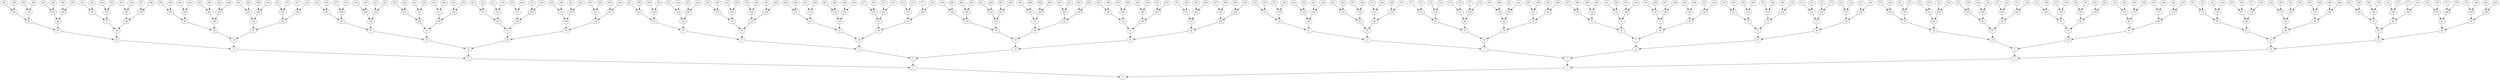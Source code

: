 strict digraph "" {
	1 -> 0;
	2 -> 0;
	3 -> 1;
	4 -> 1;
	5 -> 2;
	6 -> 2;
	7 -> 3;
	8 -> 3;
	9 -> 4;
	10 -> 4;
	11 -> 5;
	12 -> 5;
	13 -> 6;
	14 -> 6;
	15 -> 7;
	16 -> 7;
	17 -> 8;
	18 -> 8;
	19 -> 9;
	20 -> 9;
	21 -> 10;
	22 -> 10;
	23 -> 11;
	24 -> 11;
	25 -> 12;
	26 -> 12;
	27 -> 13;
	28 -> 13;
	29 -> 14;
	30 -> 14;
	31 -> 15;
	32 -> 15;
	33 -> 16;
	34 -> 16;
	35 -> 17;
	36 -> 17;
	37 -> 18;
	38 -> 18;
	39 -> 19;
	40 -> 19;
	41 -> 20;
	42 -> 20;
	43 -> 21;
	44 -> 21;
	45 -> 22;
	46 -> 22;
	47 -> 23;
	48 -> 23;
	49 -> 24;
	50 -> 24;
	51 -> 25;
	52 -> 25;
	53 -> 26;
	54 -> 26;
	55 -> 27;
	56 -> 27;
	57 -> 28;
	58 -> 28;
	59 -> 29;
	60 -> 29;
	61 -> 30;
	62 -> 30;
	63 -> 31;
	64 -> 31;
	65 -> 32;
	66 -> 32;
	67 -> 33;
	68 -> 33;
	69 -> 34;
	70 -> 34;
	71 -> 35;
	72 -> 35;
	73 -> 36;
	74 -> 36;
	75 -> 37;
	76 -> 37;
	77 -> 38;
	78 -> 38;
	79 -> 39;
	80 -> 39;
	81 -> 40;
	82 -> 40;
	83 -> 41;
	84 -> 41;
	85 -> 42;
	86 -> 42;
	87 -> 43;
	88 -> 43;
	89 -> 44;
	90 -> 44;
	91 -> 45;
	92 -> 45;
	93 -> 46;
	94 -> 46;
	95 -> 47;
	96 -> 47;
	97 -> 48;
	98 -> 48;
	99 -> 49;
	100 -> 49;
	101 -> 50;
	102 -> 50;
	103 -> 51;
	104 -> 51;
	105 -> 52;
	106 -> 52;
	107 -> 53;
	108 -> 53;
	109 -> 54;
	110 -> 54;
	111 -> 55;
	112 -> 55;
	113 -> 56;
	114 -> 56;
	115 -> 57;
	116 -> 57;
	117 -> 58;
	118 -> 58;
	119 -> 59;
	120 -> 59;
	121 -> 60;
	122 -> 60;
	123 -> 61;
	124 -> 61;
	125 -> 62;
	126 -> 62;
	127 -> 63;
	128 -> 63;
	129 -> 64;
	130 -> 64;
	131 -> 65;
	132 -> 65;
	133 -> 66;
	134 -> 66;
	135 -> 67;
	136 -> 67;
	137 -> 68;
	138 -> 68;
	139 -> 69;
	140 -> 69;
	141 -> 70;
	142 -> 70;
	143 -> 71;
	144 -> 71;
	145 -> 72;
	146 -> 72;
	147 -> 73;
	148 -> 73;
	149 -> 74;
	150 -> 74;
	151 -> 75;
	152 -> 75;
	153 -> 76;
	154 -> 76;
	155 -> 77;
	156 -> 77;
	157 -> 78;
	158 -> 78;
	159 -> 79;
	160 -> 79;
	161 -> 80;
	162 -> 80;
	163 -> 81;
	164 -> 81;
	165 -> 82;
	166 -> 82;
	167 -> 83;
	168 -> 83;
	169 -> 84;
	170 -> 84;
	171 -> 85;
	172 -> 85;
	173 -> 86;
	174 -> 86;
	175 -> 87;
	176 -> 87;
	177 -> 88;
	178 -> 88;
	179 -> 89;
	180 -> 89;
	181 -> 90;
	182 -> 90;
	183 -> 91;
	184 -> 91;
	185 -> 92;
	186 -> 92;
	187 -> 93;
	188 -> 93;
	189 -> 94;
	190 -> 94;
	191 -> 95;
	192 -> 95;
	193 -> 96;
	194 -> 96;
	195 -> 97;
	196 -> 97;
	197 -> 98;
	198 -> 98;
	199 -> 99;
	200 -> 99;
	201 -> 100;
	202 -> 100;
	203 -> 101;
	204 -> 101;
	205 -> 102;
	206 -> 102;
	207 -> 103;
	208 -> 103;
	209 -> 104;
	210 -> 104;
	211 -> 105;
	212 -> 105;
	213 -> 106;
	214 -> 106;
	215 -> 107;
	216 -> 107;
	217 -> 108;
	218 -> 108;
	219 -> 109;
	220 -> 109;
	221 -> 110;
	222 -> 110;
	223 -> 111;
	224 -> 111;
	225 -> 112;
	226 -> 112;
	227 -> 113;
	228 -> 113;
	229 -> 114;
	230 -> 114;
	231 -> 115;
	232 -> 115;
	233 -> 116;
	234 -> 116;
	235 -> 117;
	236 -> 117;
	237 -> 118;
	238 -> 118;
	239 -> 119;
	240 -> 119;
	241 -> 120;
	242 -> 120;
	243 -> 121;
	244 -> 121;
	245 -> 122;
	246 -> 122;
	247 -> 123;
	248 -> 123;
	249 -> 124;
	250 -> 124;
	251 -> 125;
	252 -> 125;
	253 -> 126;
	254 -> 126;
	255 -> 127;
	256 -> 127;
	257 -> 128;
	258 -> 128;
	259 -> 129;
	260 -> 129;
	261 -> 130;
	262 -> 130;
	263 -> 131;
	264 -> 131;
	265 -> 132;
	266 -> 132;
	267 -> 133;
	268 -> 133;
	269 -> 134;
	270 -> 134;
	271 -> 135;
	272 -> 135;
	273 -> 136;
	274 -> 136;
	275 -> 137;
	276 -> 137;
	277 -> 138;
	278 -> 138;
	279 -> 139;
	280 -> 139;
	281 -> 140;
	282 -> 140;
	283 -> 141;
	284 -> 141;
	285 -> 142;
	286 -> 142;
	287 -> 143;
	288 -> 143;
	289 -> 144;
	290 -> 144;
	291 -> 145;
	292 -> 145;
	293 -> 146;
	294 -> 146;
	295 -> 147;
	296 -> 147;
	297 -> 148;
	298 -> 148;
	299 -> 149;
	300 -> 149;
	301 -> 150;
	302 -> 150;
	303 -> 151;
	304 -> 151;
	305 -> 152;
	306 -> 152;
	307 -> 153;
	308 -> 153;
	309 -> 154;
	310 -> 154;
	311 -> 155;
	312 -> 155;
	313 -> 156;
	314 -> 156;
	315 -> 157;
	316 -> 157;
	317 -> 158;
	318 -> 158;
	319 -> 159;
	320 -> 159;
	321 -> 160;
	322 -> 160;
	323 -> 161;
	324 -> 161;
	325 -> 162;
	326 -> 162;
	327 -> 163;
	328 -> 163;
	329 -> 164;
	330 -> 164;
	331 -> 165;
	332 -> 165;
	333 -> 166;
	334 -> 166;
	335 -> 167;
	336 -> 167;
	337 -> 168;
	338 -> 168;
	339 -> 169;
	340 -> 169;
	341 -> 170;
	342 -> 170;
	343 -> 171;
	344 -> 171;
	345 -> 172;
	346 -> 172;
	347 -> 173;
	348 -> 173;
	349 -> 174;
	350 -> 174;
	351 -> 175;
	352 -> 175;
	353 -> 176;
	354 -> 176;
	355 -> 177;
	356 -> 177;
	357 -> 178;
	358 -> 178;
	359 -> 179;
	360 -> 179;
	361 -> 180;
	362 -> 180;
	363 -> 181;
	364 -> 181;
	365 -> 182;
	366 -> 182;
	367 -> 183;
	368 -> 183;
	369 -> 184;
	370 -> 184;
	371 -> 185;
	372 -> 185;
	373 -> 186;
	374 -> 186;
	375 -> 187;
	376 -> 187;
	377 -> 188;
	378 -> 188;
	379 -> 189;
	380 -> 189;
	381 -> 190;
	382 -> 190;
	383 -> 191;
	384 -> 191;
	385 -> 192;
	386 -> 192;
	387 -> 193;
	388 -> 193;
	389 -> 194;
	390 -> 194;
	391 -> 195;
	392 -> 195;
	393 -> 196;
	394 -> 196;
	395 -> 197;
	396 -> 197;
	397 -> 198;
	398 -> 198;
	399 -> 199;
	400 -> 199;
	401 -> 200;
	402 -> 200;
	403 -> 201;
	404 -> 201;
	405 -> 202;
	406 -> 202;
	407 -> 203;
	408 -> 203;
	409 -> 204;
	410 -> 204;
	411 -> 205;
	412 -> 205;
	413 -> 206;
	414 -> 206;
	415 -> 207;
	416 -> 207;
	417 -> 208;
	418 -> 208;
	419 -> 209;
	420 -> 209;
	421 -> 210;
	422 -> 210;
	423 -> 211;
	424 -> 211;
	425 -> 212;
	426 -> 212;
	427 -> 213;
	428 -> 213;
	429 -> 214;
	430 -> 214;
	431 -> 215;
	432 -> 215;
	433 -> 216;
	434 -> 216;
	435 -> 217;
	436 -> 217;
	437 -> 218;
	438 -> 218;
	439 -> 219;
	440 -> 219;
	441 -> 220;
	442 -> 220;
	443 -> 221;
	444 -> 221;
	445 -> 222;
	446 -> 222;
	447 -> 223;
	448 -> 223;
	449 -> 224;
	450 -> 224;
	451 -> 225;
	452 -> 225;
	453 -> 226;
	454 -> 226;
	455 -> 227;
	456 -> 227;
	457 -> 228;
	458 -> 228;
	459 -> 229;
	460 -> 229;
	461 -> 230;
	462 -> 230;
	463 -> 231;
	464 -> 231;
	465 -> 232;
	466 -> 232;
	467 -> 233;
	468 -> 233;
	469 -> 234;
	470 -> 234;
	471 -> 235;
	472 -> 235;
	473 -> 236;
	474 -> 236;
	475 -> 237;
	476 -> 237;
	477 -> 238;
	478 -> 238;
	479 -> 239;
	480 -> 239;
	481 -> 240;
	482 -> 240;
	483 -> 241;
	484 -> 241;
	485 -> 242;
	486 -> 242;
	487 -> 243;
	488 -> 243;
	489 -> 244;
	490 -> 244;
	491 -> 245;
	492 -> 245;
	493 -> 246;
	494 -> 246;
	495 -> 247;
	496 -> 247;
	497 -> 248;
	498 -> 248;
	499 -> 249;
	500 -> 249;
	501 -> 250;
	502 -> 250;
	503 -> 251;
	504 -> 251;
	505 -> 252;
	506 -> 252;
	507 -> 253;
	508 -> 253;
	509 -> 254;
	510 -> 254;
}
